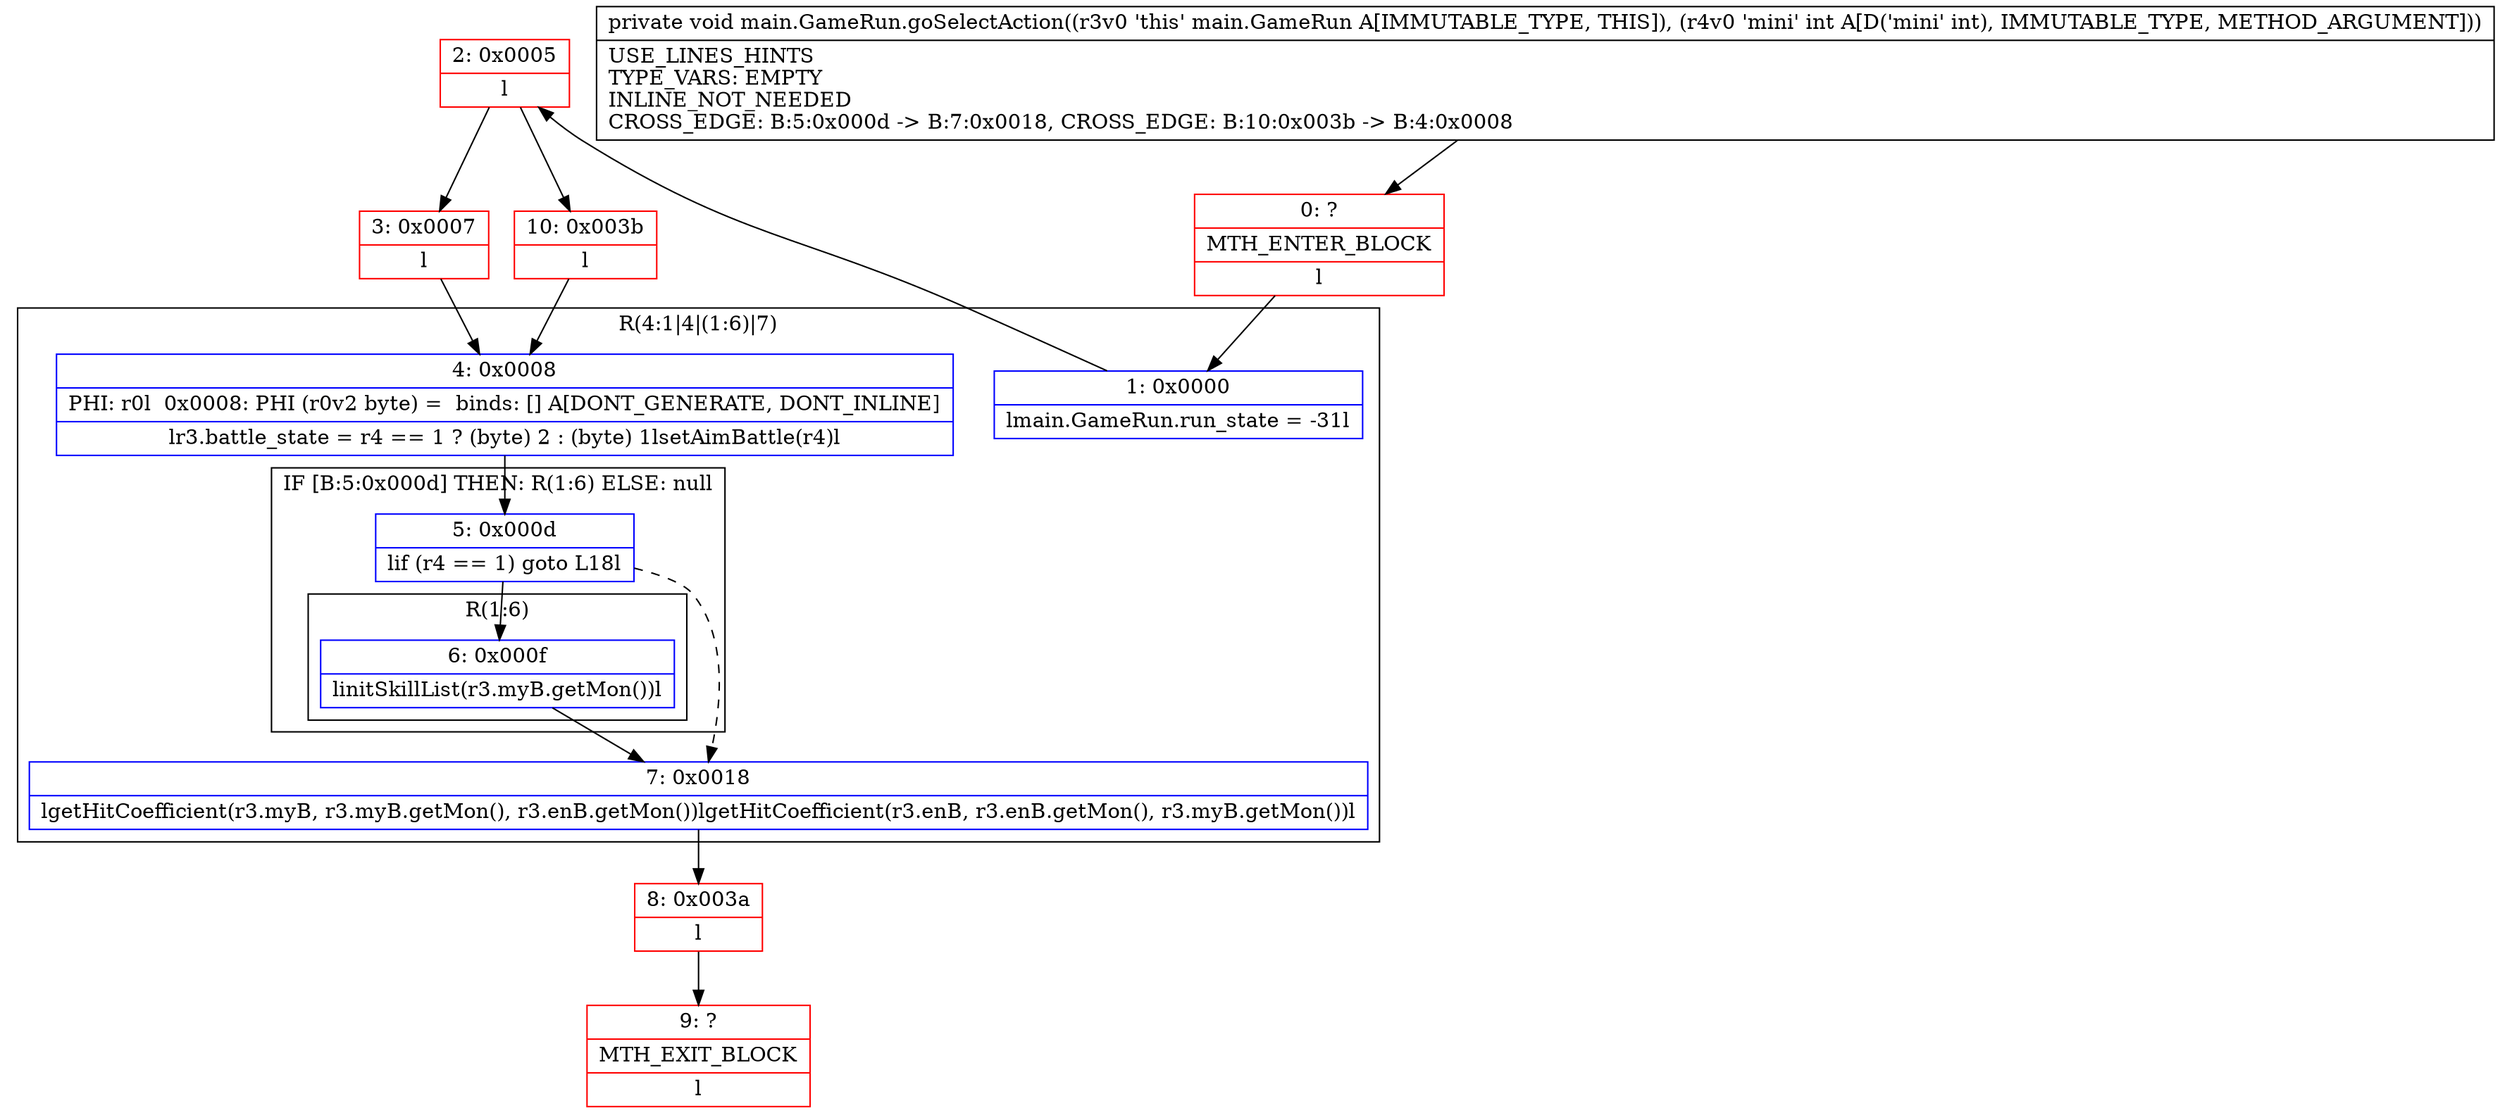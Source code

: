 digraph "CFG formain.GameRun.goSelectAction(I)V" {
subgraph cluster_Region_915473031 {
label = "R(4:1|4|(1:6)|7)";
node [shape=record,color=blue];
Node_1 [shape=record,label="{1\:\ 0x0000|lmain.GameRun.run_state = \-31l}"];
Node_4 [shape=record,label="{4\:\ 0x0008|PHI: r0l  0x0008: PHI (r0v2 byte) =  binds: [] A[DONT_GENERATE, DONT_INLINE]\l|lr3.battle_state = r4 == 1 ? (byte) 2 : (byte) 1lsetAimBattle(r4)l}"];
subgraph cluster_IfRegion_1279158927 {
label = "IF [B:5:0x000d] THEN: R(1:6) ELSE: null";
node [shape=record,color=blue];
Node_5 [shape=record,label="{5\:\ 0x000d|lif (r4 == 1) goto L18l}"];
subgraph cluster_Region_1450154383 {
label = "R(1:6)";
node [shape=record,color=blue];
Node_6 [shape=record,label="{6\:\ 0x000f|linitSkillList(r3.myB.getMon())l}"];
}
}
Node_7 [shape=record,label="{7\:\ 0x0018|lgetHitCoefficient(r3.myB, r3.myB.getMon(), r3.enB.getMon())lgetHitCoefficient(r3.enB, r3.enB.getMon(), r3.myB.getMon())l}"];
}
Node_0 [shape=record,color=red,label="{0\:\ ?|MTH_ENTER_BLOCK\l|l}"];
Node_2 [shape=record,color=red,label="{2\:\ 0x0005|l}"];
Node_3 [shape=record,color=red,label="{3\:\ 0x0007|l}"];
Node_8 [shape=record,color=red,label="{8\:\ 0x003a|l}"];
Node_9 [shape=record,color=red,label="{9\:\ ?|MTH_EXIT_BLOCK\l|l}"];
Node_10 [shape=record,color=red,label="{10\:\ 0x003b|l}"];
MethodNode[shape=record,label="{private void main.GameRun.goSelectAction((r3v0 'this' main.GameRun A[IMMUTABLE_TYPE, THIS]), (r4v0 'mini' int A[D('mini' int), IMMUTABLE_TYPE, METHOD_ARGUMENT]))  | USE_LINES_HINTS\lTYPE_VARS: EMPTY\lINLINE_NOT_NEEDED\lCROSS_EDGE: B:5:0x000d \-\> B:7:0x0018, CROSS_EDGE: B:10:0x003b \-\> B:4:0x0008\l}"];
MethodNode -> Node_0;
Node_1 -> Node_2;
Node_4 -> Node_5;
Node_5 -> Node_6;
Node_5 -> Node_7[style=dashed];
Node_6 -> Node_7;
Node_7 -> Node_8;
Node_0 -> Node_1;
Node_2 -> Node_3;
Node_2 -> Node_10;
Node_3 -> Node_4;
Node_8 -> Node_9;
Node_10 -> Node_4;
}

